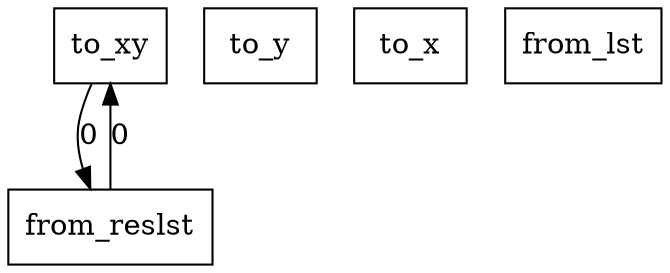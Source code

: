 digraph {
    graph [rankdir=TB
          ,bgcolor=transparent];
    node [shape=box
         ,fillcolor=white
         ,style=filled];
    0 [label=<to_xy>];
    1 [label=<to_y>];
    2 [label=<to_x>];
    3 [label=<from_lst>];
    4 [label=<from_reslst>];
    0 -> 4 [label=0];
    4 -> 0 [label=0];
}